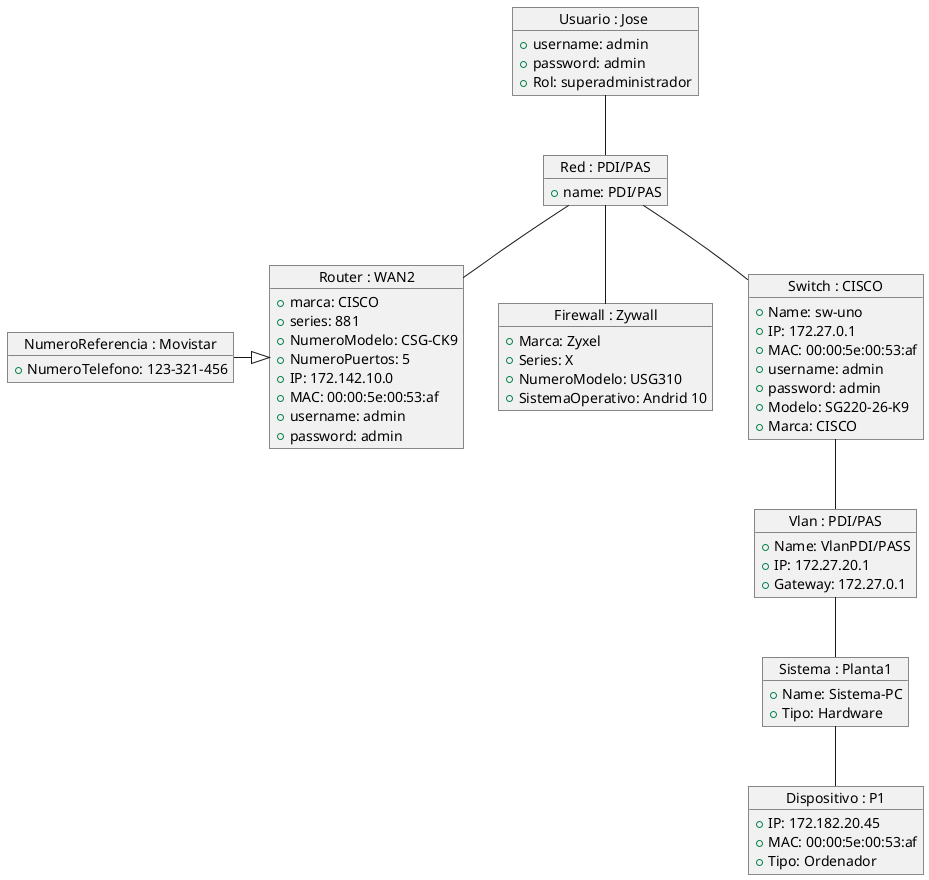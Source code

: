 @startuml
object "Usuario : Jose " AS Usuario{
+username: admin
+password: admin
+Rol: superadministrador
}

object "Red : PDI/PAS" AS Red{
+name: PDI/PAS
}

object "Router : WAN2" AS Router{
+marca: CISCO
+series: 881
+NumeroModelo: CSG-CK9
+NumeroPuertos: 5
+IP: 172.142.10.0
+MAC: 00:00:5e:00:53:af
+username: admin
+password: admin
}

object "NumeroReferencia : Movistar" AS NumeroReferencia{
+NumeroTelefono: 123-321-456
}

object "Firewall : Zywall" AS Firewall{
+Marca: Zyxel
+Series: X
+NumeroModelo: USG310
+SistemaOperativo: Andrid 10
}

object "Switch : CISCO" AS Switch{
+Name: sw-uno
+IP: 172.27.0.1
+MAC: 00:00:5e:00:53:af
+username: admin
+password: admin
+Modelo: SG220-26-K9
+Marca: CISCO
}

object "Vlan : PDI/PAS" AS Vlan{
+Name: VlanPDI/PASS
+IP: 172.27.20.1
+Gateway: 172.27.0.1
}

object "Sistema : Planta1" AS Sistema{
+Name: Sistema-PC
+Tipo: Hardware
}

object "Dispositivo : P1" AS Dispositivo{
+IP: 172.182.20.45
+MAC: 00:00:5e:00:53:af
+Tipo: Ordenador
}

Usuario -- Red

Red -- Firewall
Red -- Switch
Red -- Router

NumeroReferencia -r-|> Router

Switch -- Vlan

Vlan -- Sistema

Sistema -- Dispositivo
@enduml